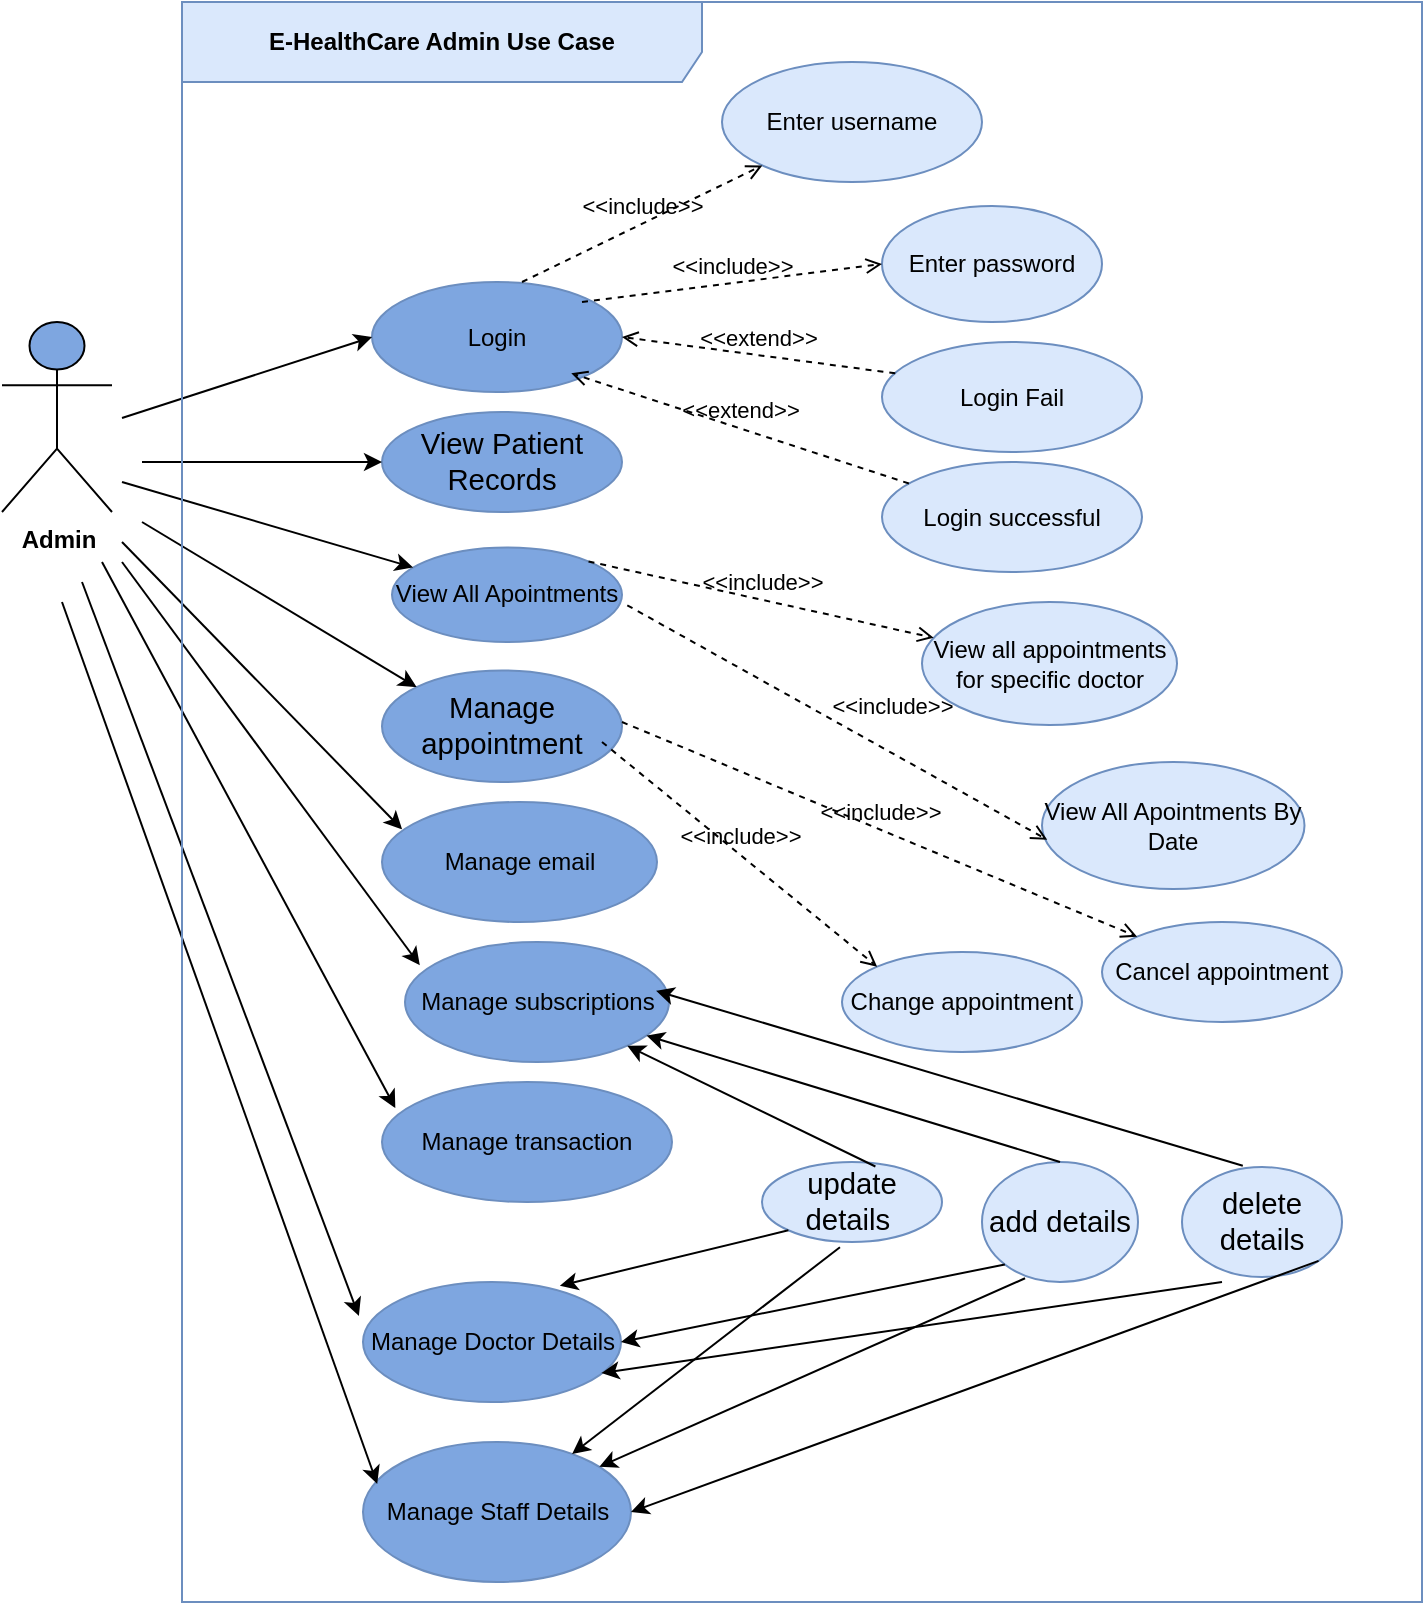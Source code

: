 <mxfile version="20.6.2" type="device"><diagram id="41MvZ1dKOTVDIyFlSsXI" name="Page-1"><mxGraphModel dx="1856" dy="709" grid="1" gridSize="10" guides="1" tooltips="1" connect="1" arrows="1" fold="1" page="1" pageScale="1" pageWidth="850" pageHeight="1100" math="0" shadow="0"><root><mxCell id="0"/><mxCell id="1" parent="0"/><mxCell id="Af7JdzqxqO7hYyJTxrV9-1" value="&lt;b&gt;Admin&lt;/b&gt;" style="shape=umlActor;verticalLabelPosition=bottom;verticalAlign=top;html=1;outlineConnect=0;fontSize=12;fillColor=#7EA6E0;" parent="1" vertex="1"><mxGeometry x="-700" y="210" width="55" height="95" as="geometry"/></mxCell><mxCell id="Af7JdzqxqO7hYyJTxrV9-3" value="&lt;span style=&quot;font-size:11.0pt;line-height:&lt;br/&gt;107%;font-family:&amp;quot;Calibri&amp;quot;,sans-serif;mso-ascii-theme-font:minor-latin;&lt;br/&gt;mso-fareast-font-family:Calibri;mso-fareast-theme-font:minor-latin;mso-hansi-theme-font:&lt;br/&gt;minor-latin;mso-bidi-font-family:&amp;quot;Times New Roman&amp;quot;;mso-bidi-theme-font:minor-bidi;&lt;br/&gt;mso-ansi-language:EN-SG;mso-fareast-language:EN-US;mso-bidi-language:AR-SA&quot; lang=&quot;EN-SG&quot;&gt;View Patient Records&lt;/span&gt;" style="ellipse;whiteSpace=wrap;html=1;fontSize=12;fillColor=#7EA6E0;strokeColor=#6c8ebf;" parent="1" vertex="1"><mxGeometry x="-510" y="255" width="120" height="50" as="geometry"/></mxCell><mxCell id="Af7JdzqxqO7hYyJTxrV9-4" value="Login" style="ellipse;whiteSpace=wrap;html=1;fontSize=12;fillColor=#7EA6E0;strokeColor=#6c8ebf;" parent="1" vertex="1"><mxGeometry x="-515" y="190" width="125" height="55" as="geometry"/></mxCell><mxCell id="Af7JdzqxqO7hYyJTxrV9-5" value="View All Apointments" style="ellipse;whiteSpace=wrap;html=1;fontSize=12;fillColor=#7EA6E0;strokeColor=#6c8ebf;" parent="1" vertex="1"><mxGeometry x="-505" y="322.75" width="115" height="47.25" as="geometry"/></mxCell><mxCell id="Af7JdzqxqO7hYyJTxrV9-6" value="&lt;p class=&quot;MsoNormal&quot;&gt;&lt;span lang=&quot;EN-SG&quot;&gt;View all appointments for specific doctor&lt;/span&gt;&lt;/p&gt;" style="ellipse;whiteSpace=wrap;html=1;fontSize=12;fillColor=#dae8fc;strokeColor=#6c8ebf;" parent="1" vertex="1"><mxGeometry x="-240" y="350" width="127.5" height="61.5" as="geometry"/></mxCell><mxCell id="Af7JdzqxqO7hYyJTxrV9-7" value="View All Apointments By Date" style="ellipse;whiteSpace=wrap;html=1;fontSize=12;fillColor=#dae8fc;strokeColor=#6c8ebf;" parent="1" vertex="1"><mxGeometry x="-180" y="430" width="131.25" height="63.5" as="geometry"/></mxCell><mxCell id="Af7JdzqxqO7hYyJTxrV9-8" value="&lt;p class=&quot;MsoNormal&quot;&gt;&lt;span style=&quot;font-size:11.0pt;line-height:&lt;br/&gt;107%;font-family:&amp;quot;Calibri&amp;quot;,sans-serif;mso-ascii-theme-font:minor-latin;&lt;br/&gt;mso-fareast-font-family:Calibri;mso-fareast-theme-font:minor-latin;mso-hansi-theme-font:&lt;br/&gt;minor-latin;mso-bidi-font-family:&amp;quot;Times New Roman&amp;quot;;mso-bidi-theme-font:minor-bidi;&lt;br/&gt;mso-ansi-language:EN-SG;mso-fareast-language:EN-US;mso-bidi-language:AR-SA&quot; lang=&quot;EN-SG&quot;&gt;Manage&lt;br/&gt;appointment&lt;/span&gt;&lt;br&gt;&lt;/p&gt;" style="ellipse;whiteSpace=wrap;html=1;fontSize=12;fillColor=#7EA6E0;strokeColor=#6c8ebf;" parent="1" vertex="1"><mxGeometry x="-510" y="384.25" width="120" height="55.75" as="geometry"/></mxCell><mxCell id="Af7JdzqxqO7hYyJTxrV9-9" value="Manage email" style="ellipse;whiteSpace=wrap;html=1;fillColor=#7EA6E0;strokeColor=#6c8ebf;" parent="1" vertex="1"><mxGeometry x="-510" y="450" width="137.5" height="60" as="geometry"/></mxCell><mxCell id="Af7JdzqxqO7hYyJTxrV9-10" value="Manage subscriptions" style="ellipse;whiteSpace=wrap;html=1;fillColor=#7EA6E0;strokeColor=#6C8EBF;" parent="1" vertex="1"><mxGeometry x="-498.5" y="520" width="132" height="60" as="geometry"/></mxCell><mxCell id="Af7JdzqxqO7hYyJTxrV9-11" value="Manage transaction" style="ellipse;whiteSpace=wrap;html=1;fillColor=#7EA6E0;strokeColor=#6c8ebf;" parent="1" vertex="1"><mxGeometry x="-510" y="590" width="145" height="60" as="geometry"/></mxCell><mxCell id="Af7JdzqxqO7hYyJTxrV9-12" value="Manage Doctor Details" style="ellipse;whiteSpace=wrap;html=1;fillColor=#7EA6E0;strokeColor=#6c8ebf;" parent="1" vertex="1"><mxGeometry x="-519.5" y="690" width="129" height="60" as="geometry"/></mxCell><mxCell id="Af7JdzqxqO7hYyJTxrV9-13" value="Manage&amp;nbsp;Staff Details" style="ellipse;whiteSpace=wrap;html=1;fillColor=#7EA6E0;strokeColor=#6c8ebf;" parent="1" vertex="1"><mxGeometry x="-519.5" y="770" width="134" height="70" as="geometry"/></mxCell><mxCell id="Af7JdzqxqO7hYyJTxrV9-14" value="" style="endArrow=classic;html=1;rounded=0;entryX=0;entryY=0.5;entryDx=0;entryDy=0;" parent="1" target="Af7JdzqxqO7hYyJTxrV9-4" edge="1"><mxGeometry width="50" height="50" relative="1" as="geometry"><mxPoint x="-640" y="258" as="sourcePoint"/><mxPoint x="-574.289" y="257.5" as="targetPoint"/></mxGeometry></mxCell><mxCell id="Af7JdzqxqO7hYyJTxrV9-15" value="" style="endArrow=classic;html=1;rounded=0;entryX=0;entryY=0.5;entryDx=0;entryDy=0;" parent="1" target="Af7JdzqxqO7hYyJTxrV9-3" edge="1"><mxGeometry width="50" height="50" relative="1" as="geometry"><mxPoint x="-630" y="280" as="sourcePoint"/><mxPoint x="-580" y="270" as="targetPoint"/></mxGeometry></mxCell><mxCell id="Af7JdzqxqO7hYyJTxrV9-16" value="" style="endArrow=classic;html=1;rounded=0;" parent="1" target="Af7JdzqxqO7hYyJTxrV9-5" edge="1"><mxGeometry width="50" height="50" relative="1" as="geometry"><mxPoint x="-640" y="290" as="sourcePoint"/><mxPoint x="-495.0" y="306.375" as="targetPoint"/></mxGeometry></mxCell><mxCell id="Af7JdzqxqO7hYyJTxrV9-17" value="" style="endArrow=classic;html=1;rounded=0;entryX=0;entryY=0;entryDx=0;entryDy=0;" parent="1" target="Af7JdzqxqO7hYyJTxrV9-8" edge="1"><mxGeometry width="50" height="50" relative="1" as="geometry"><mxPoint x="-630" y="310" as="sourcePoint"/><mxPoint x="-486.664" y="368.983" as="targetPoint"/></mxGeometry></mxCell><mxCell id="Af7JdzqxqO7hYyJTxrV9-18" value="" style="endArrow=classic;html=1;rounded=0;entryX=0.073;entryY=0.228;entryDx=0;entryDy=0;entryPerimeter=0;" parent="1" target="Af7JdzqxqO7hYyJTxrV9-9" edge="1"><mxGeometry width="50" height="50" relative="1" as="geometry"><mxPoint x="-640" y="320" as="sourcePoint"/><mxPoint x="-492.426" y="447.322" as="targetPoint"/></mxGeometry></mxCell><mxCell id="Af7JdzqxqO7hYyJTxrV9-19" value="" style="endArrow=classic;html=1;rounded=0;entryX=0.056;entryY=0.194;entryDx=0;entryDy=0;entryPerimeter=0;" parent="1" target="Af7JdzqxqO7hYyJTxrV9-10" edge="1"><mxGeometry width="50" height="50" relative="1" as="geometry"><mxPoint x="-640" y="330" as="sourcePoint"/><mxPoint x="-504.05" y="523.68" as="targetPoint"/></mxGeometry></mxCell><mxCell id="Af7JdzqxqO7hYyJTxrV9-20" value="" style="endArrow=classic;html=1;rounded=0;entryX=0.046;entryY=0.217;entryDx=0;entryDy=0;entryPerimeter=0;" parent="1" target="Af7JdzqxqO7hYyJTxrV9-11" edge="1"><mxGeometry width="50" height="50" relative="1" as="geometry"><mxPoint x="-650" y="330" as="sourcePoint"/><mxPoint x="-481.108" y="541.64" as="targetPoint"/></mxGeometry></mxCell><mxCell id="Af7JdzqxqO7hYyJTxrV9-21" value="" style="endArrow=classic;html=1;rounded=0;entryX=-0.016;entryY=0.283;entryDx=0;entryDy=0;entryPerimeter=0;" parent="1" target="Af7JdzqxqO7hYyJTxrV9-12" edge="1"><mxGeometry width="50" height="50" relative="1" as="geometry"><mxPoint x="-660" y="340" as="sourcePoint"/><mxPoint x="-471.108" y="551.64" as="targetPoint"/></mxGeometry></mxCell><mxCell id="Af7JdzqxqO7hYyJTxrV9-22" value="" style="endArrow=classic;html=1;rounded=0;entryX=0.053;entryY=0.3;entryDx=0;entryDy=0;entryPerimeter=0;" parent="1" target="Af7JdzqxqO7hYyJTxrV9-13" edge="1"><mxGeometry width="50" height="50" relative="1" as="geometry"><mxPoint x="-670" y="350" as="sourcePoint"/><mxPoint x="-492.064" y="686.98" as="targetPoint"/></mxGeometry></mxCell><mxCell id="Af7JdzqxqO7hYyJTxrV9-24" value="Enter password" style="ellipse;whiteSpace=wrap;html=1;fontSize=12;fillColor=#dae8fc;strokeColor=#6c8ebf;" parent="1" vertex="1"><mxGeometry x="-260" y="152" width="110" height="58" as="geometry"/></mxCell><mxCell id="Af7JdzqxqO7hYyJTxrV9-25" value="Login Fail" style="ellipse;whiteSpace=wrap;html=1;fontSize=12;fillColor=#dae8fc;strokeColor=#6c8ebf;" parent="1" vertex="1"><mxGeometry x="-260" y="220" width="130" height="55" as="geometry"/></mxCell><mxCell id="Af7JdzqxqO7hYyJTxrV9-26" value="&lt;p class=&quot;MsoNormal&quot;&gt;&lt;span lang=&quot;EN-SG&quot;&gt;Change appointment&lt;/span&gt;&lt;/p&gt;" style="ellipse;whiteSpace=wrap;html=1;fontSize=12;fillColor=#dae8fc;strokeColor=#6c8ebf;" parent="1" vertex="1"><mxGeometry x="-280" y="525" width="120" height="50" as="geometry"/></mxCell><mxCell id="Af7JdzqxqO7hYyJTxrV9-27" value="&lt;p class=&quot;MsoNormal&quot;&gt;&lt;span lang=&quot;EN-SG&quot;&gt;Cancel appointment&lt;/span&gt;&lt;/p&gt;" style="ellipse;whiteSpace=wrap;html=1;fontSize=12;fillColor=#dae8fc;strokeColor=#6c8ebf;" parent="1" vertex="1"><mxGeometry x="-150" y="510" width="120" height="50" as="geometry"/></mxCell><mxCell id="Af7JdzqxqO7hYyJTxrV9-38" style="edgeStyle=orthogonalEdgeStyle;rounded=0;orthogonalLoop=1;jettySize=auto;html=1;exitX=0.5;exitY=1;exitDx=0;exitDy=0;" parent="1" source="Af7JdzqxqO7hYyJTxrV9-25" target="Af7JdzqxqO7hYyJTxrV9-25" edge="1"><mxGeometry relative="1" as="geometry"/></mxCell><mxCell id="Af7JdzqxqO7hYyJTxrV9-23" value="Enter username" style="ellipse;whiteSpace=wrap;html=1;fontSize=12;fillColor=#dae8fc;strokeColor=#6c8ebf;" parent="1" vertex="1"><mxGeometry x="-340" y="80" width="130" height="60" as="geometry"/></mxCell><mxCell id="Af7JdzqxqO7hYyJTxrV9-49" value="Login successful" style="ellipse;whiteSpace=wrap;html=1;fontSize=12;fillColor=#dae8fc;strokeColor=#6c8ebf;" parent="1" vertex="1"><mxGeometry x="-260" y="280" width="130" height="55" as="geometry"/></mxCell><mxCell id="Af7JdzqxqO7hYyJTxrV9-51" value="&amp;lt;&amp;lt;include&amp;gt;&amp;gt;" style="html=1;verticalAlign=bottom;labelBackgroundColor=none;endArrow=open;endFill=0;dashed=1;rounded=0;exitX=1;exitY=0;exitDx=0;exitDy=0;" parent="1" source="Af7JdzqxqO7hYyJTxrV9-5" target="Af7JdzqxqO7hYyJTxrV9-6" edge="1"><mxGeometry width="160" relative="1" as="geometry"><mxPoint x="-400" y="350" as="sourcePoint"/><mxPoint x="-240" y="350" as="targetPoint"/></mxGeometry></mxCell><mxCell id="Af7JdzqxqO7hYyJTxrV9-52" value="&amp;lt;&amp;lt;include&amp;gt;&amp;gt;" style="html=1;verticalAlign=bottom;labelBackgroundColor=none;endArrow=open;endFill=0;dashed=1;rounded=0;exitX=0.936;exitY=0.4;exitDx=0;exitDy=0;exitPerimeter=0;entryX=0.02;entryY=0.612;entryDx=0;entryDy=0;entryPerimeter=0;" parent="1" target="Af7JdzqxqO7hYyJTxrV9-7" edge="1"><mxGeometry x="0.202" y="13" width="160" relative="1" as="geometry"><mxPoint x="-387.36" y="351.65" as="sourcePoint"/><mxPoint x="-280.165" y="384.341" as="targetPoint"/><mxPoint as="offset"/></mxGeometry></mxCell><mxCell id="Af7JdzqxqO7hYyJTxrV9-53" value="&amp;lt;&amp;lt;include&amp;gt;&amp;gt;" style="html=1;verticalAlign=bottom;labelBackgroundColor=none;endArrow=open;endFill=0;dashed=1;rounded=0;" parent="1" target="Af7JdzqxqO7hYyJTxrV9-23" edge="1"><mxGeometry width="160" relative="1" as="geometry"><mxPoint x="-440" y="190" as="sourcePoint"/><mxPoint x="-280" y="190" as="targetPoint"/></mxGeometry></mxCell><mxCell id="Af7JdzqxqO7hYyJTxrV9-54" value="&amp;lt;&amp;lt;include&amp;gt;&amp;gt;" style="html=1;verticalAlign=bottom;labelBackgroundColor=none;endArrow=open;endFill=0;dashed=1;rounded=0;entryX=0;entryY=0.5;entryDx=0;entryDy=0;" parent="1" target="Af7JdzqxqO7hYyJTxrV9-24" edge="1"><mxGeometry width="160" relative="1" as="geometry"><mxPoint x="-410" y="200" as="sourcePoint"/><mxPoint x="-250" y="200" as="targetPoint"/></mxGeometry></mxCell><mxCell id="Af7JdzqxqO7hYyJTxrV9-55" value="&amp;lt;&amp;lt;extend&amp;gt;&amp;gt;" style="html=1;verticalAlign=bottom;labelBackgroundColor=none;endArrow=open;endFill=0;dashed=1;rounded=0;entryX=1;entryY=0.5;entryDx=0;entryDy=0;exitX=0.051;exitY=0.285;exitDx=0;exitDy=0;exitPerimeter=0;" parent="1" source="Af7JdzqxqO7hYyJTxrV9-25" target="Af7JdzqxqO7hYyJTxrV9-4" edge="1"><mxGeometry width="160" relative="1" as="geometry"><mxPoint x="-390" y="240" as="sourcePoint"/><mxPoint x="-230" y="240" as="targetPoint"/></mxGeometry></mxCell><mxCell id="Af7JdzqxqO7hYyJTxrV9-56" value="&amp;lt;&amp;lt;extend&amp;gt;&amp;gt;" style="html=1;verticalAlign=bottom;labelBackgroundColor=none;endArrow=open;endFill=0;dashed=1;rounded=0;entryX=0.797;entryY=0.83;entryDx=0;entryDy=0;entryPerimeter=0;" parent="1" source="Af7JdzqxqO7hYyJTxrV9-49" target="Af7JdzqxqO7hYyJTxrV9-4" edge="1"><mxGeometry width="160" relative="1" as="geometry"><mxPoint x="-390" y="230" as="sourcePoint"/><mxPoint x="-230" y="230" as="targetPoint"/></mxGeometry></mxCell><mxCell id="Af7JdzqxqO7hYyJTxrV9-57" value="&amp;lt;&amp;lt;include&amp;gt;&amp;gt;" style="html=1;verticalAlign=bottom;labelBackgroundColor=none;endArrow=open;endFill=0;dashed=1;rounded=0;entryX=0;entryY=0;entryDx=0;entryDy=0;" parent="1" target="Af7JdzqxqO7hYyJTxrV9-26" edge="1"><mxGeometry width="160" relative="1" as="geometry"><mxPoint x="-400" y="420" as="sourcePoint"/><mxPoint x="-240" y="420" as="targetPoint"/></mxGeometry></mxCell><mxCell id="Af7JdzqxqO7hYyJTxrV9-58" value="&amp;lt;&amp;lt;include&amp;gt;&amp;gt;" style="html=1;verticalAlign=bottom;labelBackgroundColor=none;endArrow=open;endFill=0;dashed=1;rounded=0;entryX=0;entryY=0;entryDx=0;entryDy=0;" parent="1" target="Af7JdzqxqO7hYyJTxrV9-27" edge="1"><mxGeometry width="160" relative="1" as="geometry"><mxPoint x="-390" y="410" as="sourcePoint"/><mxPoint x="-230" y="410" as="targetPoint"/></mxGeometry></mxCell><mxCell id="Af7JdzqxqO7hYyJTxrV9-59" value="&lt;span style=&quot;font-size:11.0pt;line-height:&lt;br/&gt;107%;font-family:&amp;quot;Calibri&amp;quot;,sans-serif;mso-ascii-theme-font:minor-latin;&lt;br/&gt;mso-fareast-font-family:Calibri;mso-fareast-theme-font:minor-latin;mso-hansi-theme-font:&lt;br/&gt;minor-latin;mso-bidi-font-family:&amp;quot;Times New Roman&amp;quot;;mso-bidi-theme-font:minor-bidi;&lt;br/&gt;mso-ansi-language:EN-SG;mso-fareast-language:EN-US;mso-bidi-language:AR-SA&quot; lang=&quot;EN-SG&quot;&gt;update details&amp;nbsp;&lt;/span&gt;" style="ellipse;whiteSpace=wrap;html=1;fillColor=#dae8fc;strokeColor=#6c8ebf;" parent="1" vertex="1"><mxGeometry x="-320" y="630" width="90" height="40" as="geometry"/></mxCell><mxCell id="Af7JdzqxqO7hYyJTxrV9-60" value="&lt;font face=&quot;Calibri, sans-serif&quot;&gt;&lt;span style=&quot;font-size: 14.667px;&quot;&gt;add details&lt;/span&gt;&lt;/font&gt;" style="ellipse;whiteSpace=wrap;html=1;fillColor=#dae8fc;strokeColor=#6c8ebf;" parent="1" vertex="1"><mxGeometry x="-210" y="630" width="78" height="60" as="geometry"/></mxCell><mxCell id="Af7JdzqxqO7hYyJTxrV9-61" value="&lt;span style=&quot;font-family: Calibri, sans-serif; font-size: 14.667px;&quot;&gt;delete details&lt;/span&gt;" style="ellipse;whiteSpace=wrap;html=1;fillColor=#dae8fc;strokeColor=#6c8ebf;" parent="1" vertex="1"><mxGeometry x="-110" y="632.5" width="80" height="55" as="geometry"/></mxCell><mxCell id="Af7JdzqxqO7hYyJTxrV9-77" value="&lt;b&gt;E-HealthCare Admin Use Case&lt;/b&gt;" style="shape=umlFrame;whiteSpace=wrap;html=1;fillColor=#dae8fc;width=260;height=40;strokeColor=#6c8ebf;" parent="1" vertex="1"><mxGeometry x="-610" y="50" width="620" height="800" as="geometry"/></mxCell><mxCell id="YqSVVkXu_b5fekpK599V-1" value="" style="endArrow=classic;html=1;rounded=0;exitX=0.63;exitY=0.056;exitDx=0;exitDy=0;exitPerimeter=0;" parent="1" source="Af7JdzqxqO7hYyJTxrV9-59" target="Af7JdzqxqO7hYyJTxrV9-10" edge="1"><mxGeometry width="50" height="50" relative="1" as="geometry"><mxPoint x="-390" y="610" as="sourcePoint"/><mxPoint x="-340" y="560" as="targetPoint"/></mxGeometry></mxCell><mxCell id="YqSVVkXu_b5fekpK599V-2" value="" style="endArrow=classic;html=1;rounded=0;exitX=0.5;exitY=0;exitDx=0;exitDy=0;" parent="1" source="Af7JdzqxqO7hYyJTxrV9-60" target="Af7JdzqxqO7hYyJTxrV9-10" edge="1"><mxGeometry width="50" height="50" relative="1" as="geometry"><mxPoint x="-253.3" y="643.36" as="sourcePoint"/><mxPoint x="-377.67" y="582.017" as="targetPoint"/></mxGeometry></mxCell><mxCell id="YqSVVkXu_b5fekpK599V-3" value="" style="endArrow=classic;html=1;rounded=0;exitX=0.38;exitY=-0.012;exitDx=0;exitDy=0;exitPerimeter=0;entryX=0.951;entryY=0.407;entryDx=0;entryDy=0;entryPerimeter=0;" parent="1" source="Af7JdzqxqO7hYyJTxrV9-61" target="Af7JdzqxqO7hYyJTxrV9-10" edge="1"><mxGeometry width="50" height="50" relative="1" as="geometry"><mxPoint x="-161" y="640" as="sourcePoint"/><mxPoint x="-367.779" y="576.773" as="targetPoint"/></mxGeometry></mxCell><mxCell id="YqSVVkXu_b5fekpK599V-4" value="" style="endArrow=classic;html=1;rounded=0;entryX=0.763;entryY=0.031;entryDx=0;entryDy=0;entryPerimeter=0;exitX=0;exitY=1;exitDx=0;exitDy=0;" parent="1" source="Af7JdzqxqO7hYyJTxrV9-59" target="Af7JdzqxqO7hYyJTxrV9-12" edge="1"><mxGeometry width="50" height="50" relative="1" as="geometry"><mxPoint x="-390" y="750" as="sourcePoint"/><mxPoint x="-340" y="700" as="targetPoint"/></mxGeometry></mxCell><mxCell id="YqSVVkXu_b5fekpK599V-5" value="" style="endArrow=classic;html=1;rounded=0;entryX=1;entryY=0.5;entryDx=0;entryDy=0;exitX=0;exitY=1;exitDx=0;exitDy=0;" parent="1" source="Af7JdzqxqO7hYyJTxrV9-60" target="Af7JdzqxqO7hYyJTxrV9-12" edge="1"><mxGeometry width="50" height="50" relative="1" as="geometry"><mxPoint x="-340" y="760" as="sourcePoint"/><mxPoint x="-290" y="710" as="targetPoint"/></mxGeometry></mxCell><mxCell id="YqSVVkXu_b5fekpK599V-6" value="" style="endArrow=classic;html=1;rounded=0;entryX=0.924;entryY=0.759;entryDx=0;entryDy=0;entryPerimeter=0;" parent="1" target="Af7JdzqxqO7hYyJTxrV9-12" edge="1"><mxGeometry width="50" height="50" relative="1" as="geometry"><mxPoint x="-90" y="690" as="sourcePoint"/><mxPoint x="-350" y="730" as="targetPoint"/></mxGeometry></mxCell><mxCell id="YqSVVkXu_b5fekpK599V-7" value="" style="endArrow=classic;html=1;rounded=0;exitX=0.433;exitY=1.065;exitDx=0;exitDy=0;exitPerimeter=0;" parent="1" source="Af7JdzqxqO7hYyJTxrV9-59" target="Af7JdzqxqO7hYyJTxrV9-13" edge="1"><mxGeometry width="50" height="50" relative="1" as="geometry"><mxPoint x="-310" y="710" as="sourcePoint"/><mxPoint x="-260" y="660" as="targetPoint"/></mxGeometry></mxCell><mxCell id="YqSVVkXu_b5fekpK599V-8" value="" style="endArrow=classic;html=1;rounded=0;exitX=0.276;exitY=0.969;exitDx=0;exitDy=0;exitPerimeter=0;" parent="1" source="Af7JdzqxqO7hYyJTxrV9-60" target="Af7JdzqxqO7hYyJTxrV9-13" edge="1"><mxGeometry width="50" height="50" relative="1" as="geometry"><mxPoint x="-400" y="840" as="sourcePoint"/><mxPoint x="-350" y="790" as="targetPoint"/></mxGeometry></mxCell><mxCell id="YqSVVkXu_b5fekpK599V-9" value="" style="endArrow=classic;html=1;rounded=0;entryX=1;entryY=0.5;entryDx=0;entryDy=0;exitX=1;exitY=1;exitDx=0;exitDy=0;" parent="1" source="Af7JdzqxqO7hYyJTxrV9-61" target="Af7JdzqxqO7hYyJTxrV9-13" edge="1"><mxGeometry width="50" height="50" relative="1" as="geometry"><mxPoint x="-390" y="850" as="sourcePoint"/><mxPoint x="-340" y="800" as="targetPoint"/></mxGeometry></mxCell></root></mxGraphModel></diagram></mxfile>